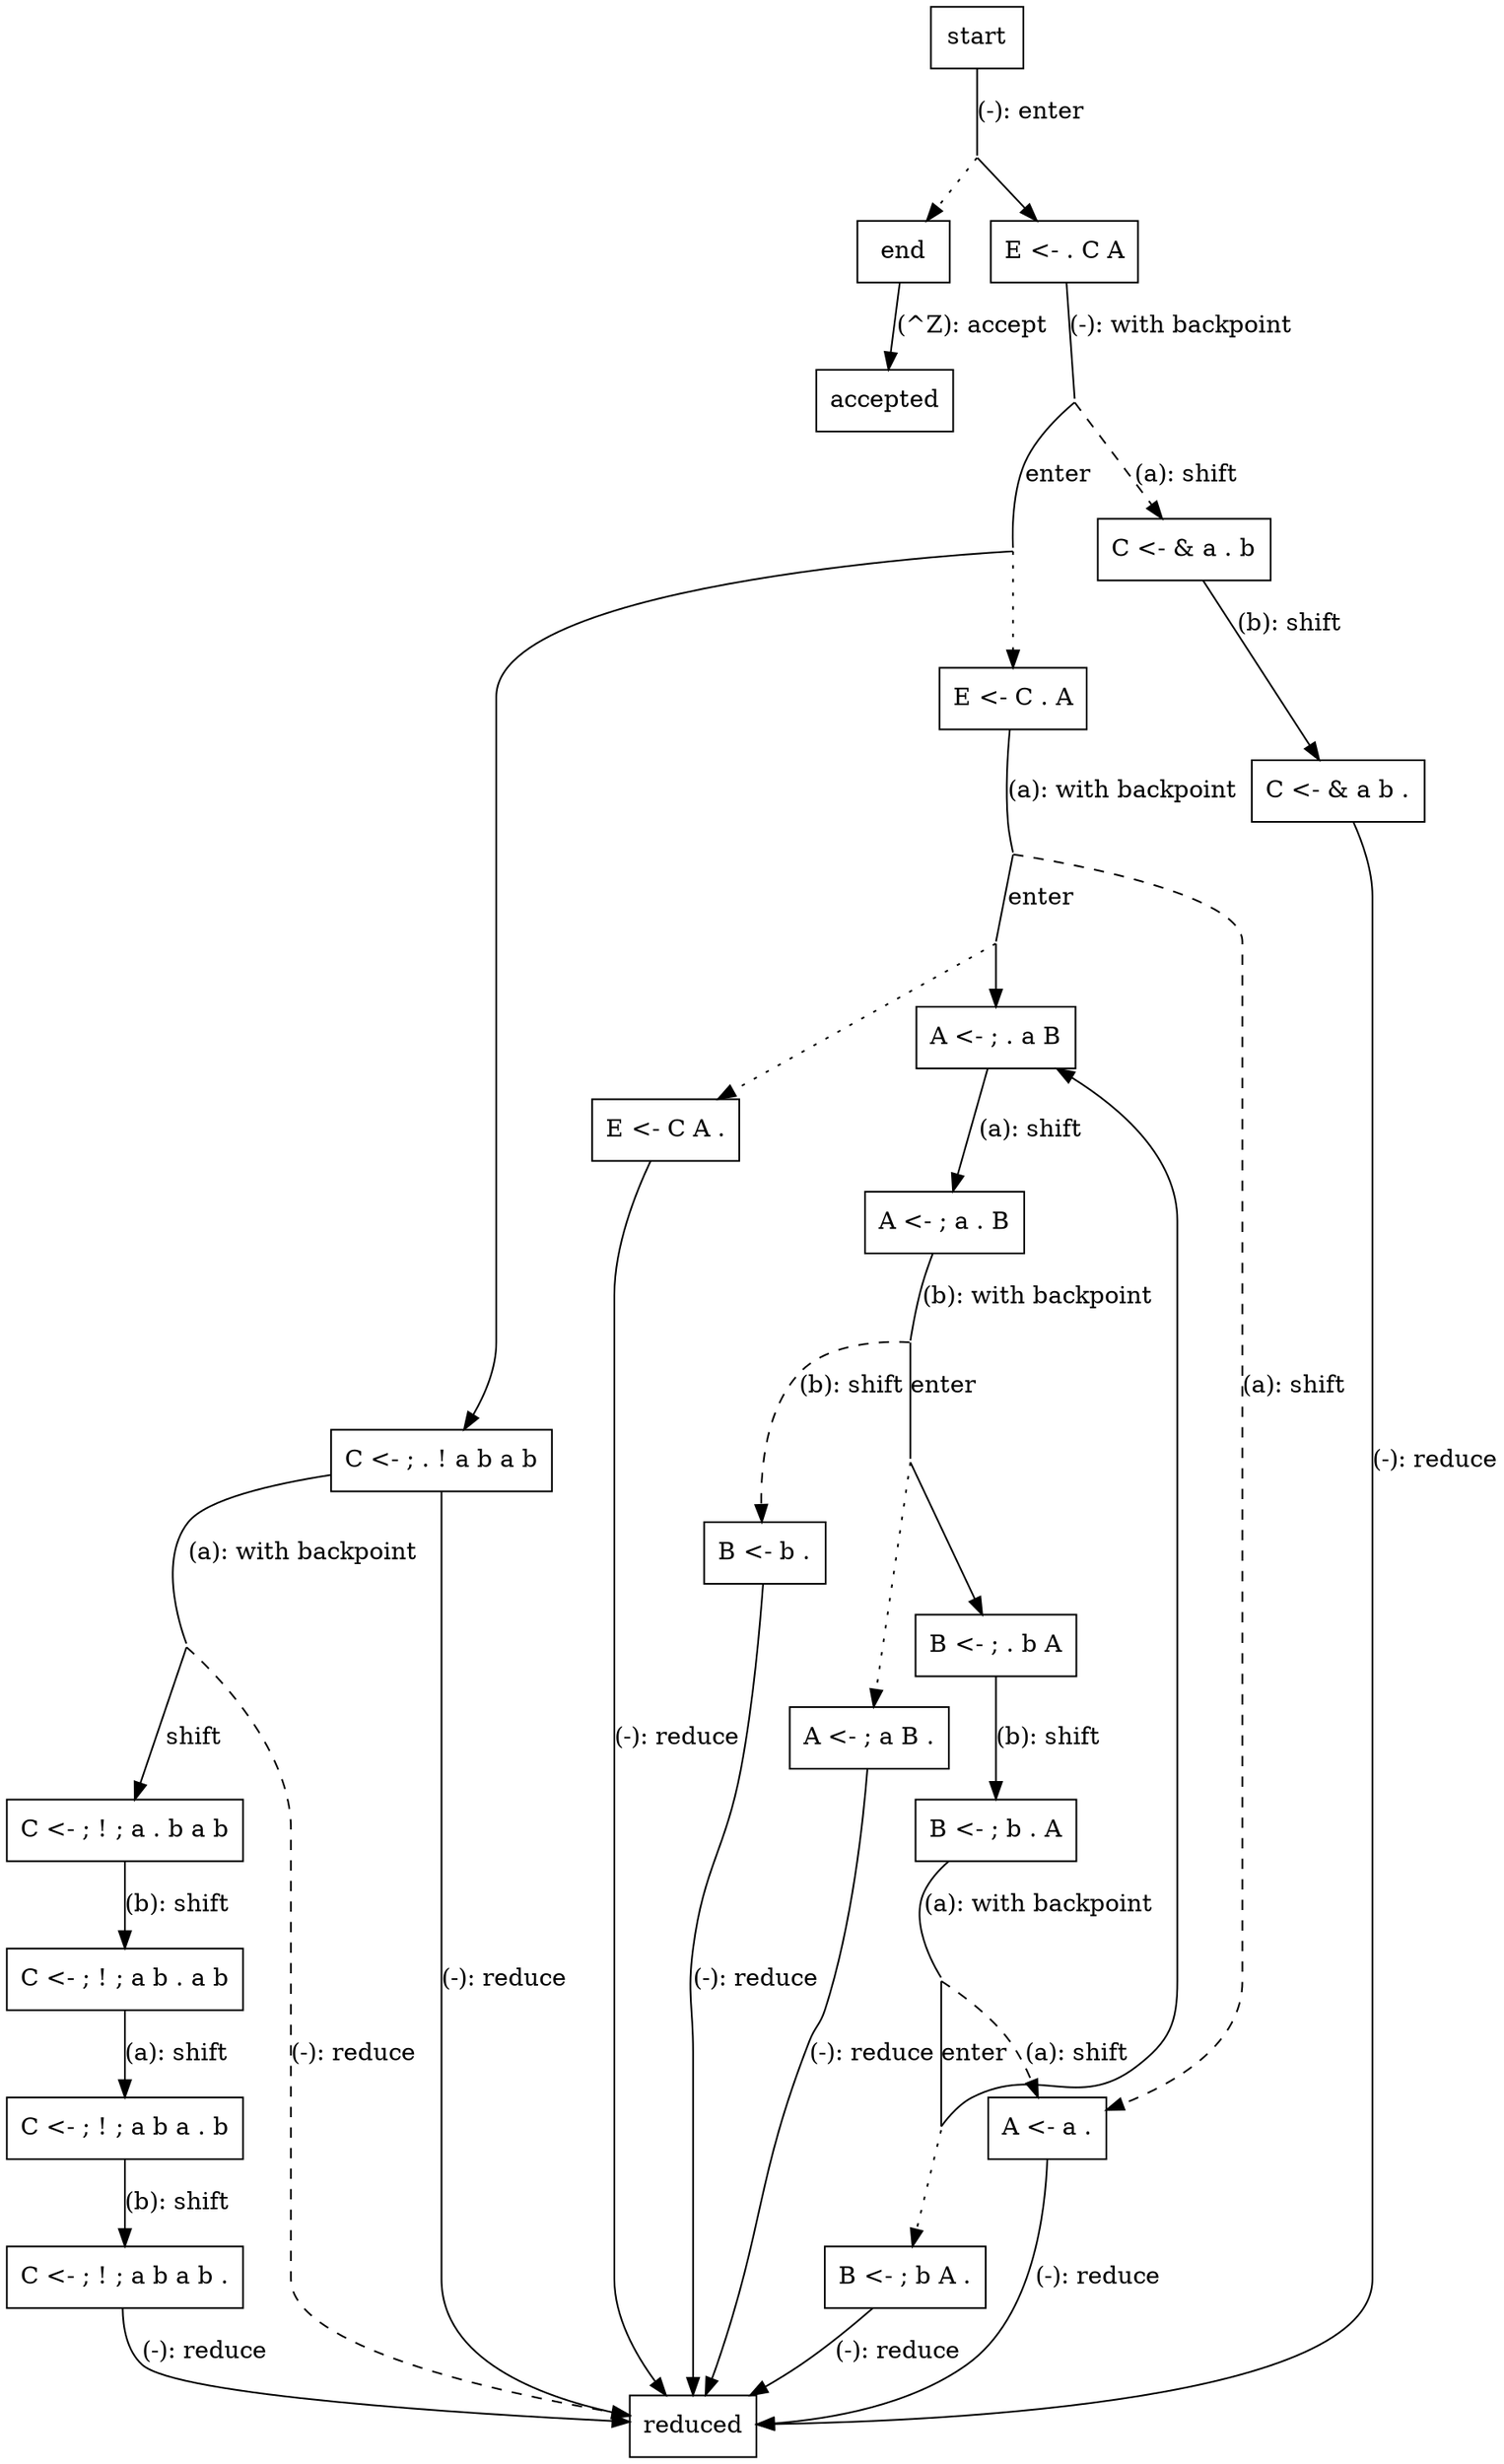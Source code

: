 digraph {
  graph [
    charset = "UTF-8";
  ];

  node [
    shape = box;
  ];

  start;
  end;
  accepted;
  reduced;

  start -> node1_enter_joint [
    label = "(-): enter",
    arrowhead = "none"
  ];

  end -> accepted [
    label = "(^Z): accept"
  ];

  node1_enter_joint [
    shape = "none",
    label = "",
    width = 0,
    height = 0
  ];

  node1_enter_joint -> node1;
  node1_enter_joint -> end [
    style = "dotted"
  ];

  node1 [
    label = "E <- . C A"
  ];

  node1 -> node2_joint [
    label = "(-): with backpoint",
    arrowhead = "none"
  ];

  node2_joint [
    shape = "none",
    label = "",
    width = 0,
    height = 0
  ];

  node2_joint -> node2_enter_joint [
    label = "enter",
    arrowhead = "none"
  ];

  node2_enter_joint [
    shape = "none",
    label = "",
    width = 0,
    height = 0
  ];

  node2_enter_joint -> node2;

  node2_enter_joint -> node12 [
    style = "dotted"
  ];

  node2_joint -> node10 [
    label = "(a): shift",
    style = "dashed"
  ];

  node2 [
    label = "C <- ; . ! a b a b"
  ];

  node2 -> node3_joint [
    label = "(a): with backpoint",
    arrowhead = "none"
  ];

  node2 -> reduced [
    label = "(-): reduce"
  ];

  node3_joint [
    shape = "none",
    label = "",
    width = 0,
    height = 0
  ];

  node3_joint -> node4 [
    label = "shift"
  ];

  node3_joint -> reduced [
    label = "(-): reduce",
    style = "dashed"
  ];

  node4 [
    label = "C <- ; ! ; a . b a b"
  ];

  node4 -> node5 [
    label = "(b): shift"
  ];

  node5 [
    label = "C <- ; ! ; a b . a b"
  ];

  node5 -> node6 [
    label = "(a): shift"
  ];

  node6 [
    label = "C <- ; ! ; a b a . b"
  ];

  node6 -> node7 [
    label = "(b): shift"
  ];

  node7 [
    label = "C <- ; ! ; a b a b ."
  ];

  node7 -> reduced [
    label = "(-): reduce"
  ];

  node10 [
    label = "C <- \& a . b"
  ];

  node10 -> node11 [
    label = "(b): shift"
  ];

  node11 [
    label = "C <- \& a b ."
  ];

  node11 -> reduced [
    label = "(-): reduce"
  ];

  node12 [
    label = "E <- C . A";
  ];

  node12 -> node13_joint [
    label = "(a): with backpoint",
    arrowhead = "none"
  ];

  node13_joint [
    shape = "none",
    label = "",
    width = 0,
    height = 0
  ];

  node13_joint -> node13_enter_joint [
    label = "enter",
    arrowhead = "none"
  ];

  node13_joint -> node18 [
    label = "(a): shift",
    style = "dashed"
  ];

  node13_enter_joint [
    shape = "none",
    label = "",
    width = 0,
    height = 0
  ];

  node13_enter_joint -> node13;

  node13_enter_joint -> node23 [
    style = "dotted"
  ];

  node13 [
    label = "A <- ; . a B"
  ];

  node13 -> node14 [
    label = "(a): shift"
  ];

  node14 [
    label = "A <- ; a . B"
  ];

  node14 -> node15_joint [
    label = "(b): with backpoint",
    arrowhead = "none"
  ];

  node15_joint [
    shape = "none",
    label = "",
    width = 0,
    height = 0
  ];

  node15_joint -> node15_enter_joint [
    label = "enter",
    arrowhead = "none"
  ];

  node15_joint -> node20 [
    label = "(b): shift",
    style = "dashed"
  ];

  node15_enter_joint [
    shape = "none",
    label = "",
    width = 0,
    height = 0
  ];

  node15_enter_joint -> node15;

  node15_enter_joint -> node21 [
    style = "dotted"
  ];

  node15 [
    label = "B <- ; . b A"
  ];

  node15 -> node16 [
    label = "(b): shift"
  ];

  node16 [
    label = "B <- ; b . A"
  ];

  node16 -> node16_13_joint [
    label = "(a): with backpoint",
    arrowhead = "none"
  ];

  node16_13_joint [
    shape = "none",
    label = "",
    width = 0,
    height = 0
  ];

  node16_13_joint -> node16_13_enter_joint [
    label = "enter",
    arrowhead = "none"
  ];

  node16_13_joint -> node18 [
    label = "(a): shift",
    style = "dashed"
  ];

  node16_13_enter_joint [
    shape = "none",
    label = "",
    width = 0,
    height = 0
  ];

  node16_13_enter_joint -> node13;

  node16_13_enter_joint -> node22 [
    style = "dotted"
  ];

  node18 [
    label = "A <- a ."
  ];

  node18 -> reduced [
    label = "(-): reduce"
  ];

  node20 [
    label = "B <- b ."
  ];

  node20 -> reduced [
    label = "(-): reduce"
  ];

  node21 [
    label = "A <- ; a B ."
  ];

  node21 -> reduced [
    label = "(-): reduce"
  ];

  node22 [
    label = "B <- ; b A ."
  ];

  node22 -> reduced [
    label = "(-): reduce"
  ];

  node23 [
    label = "E <- C A ."
  ];

  node23 -> reduced [
    label = "(-): reduce"
  ];
}
